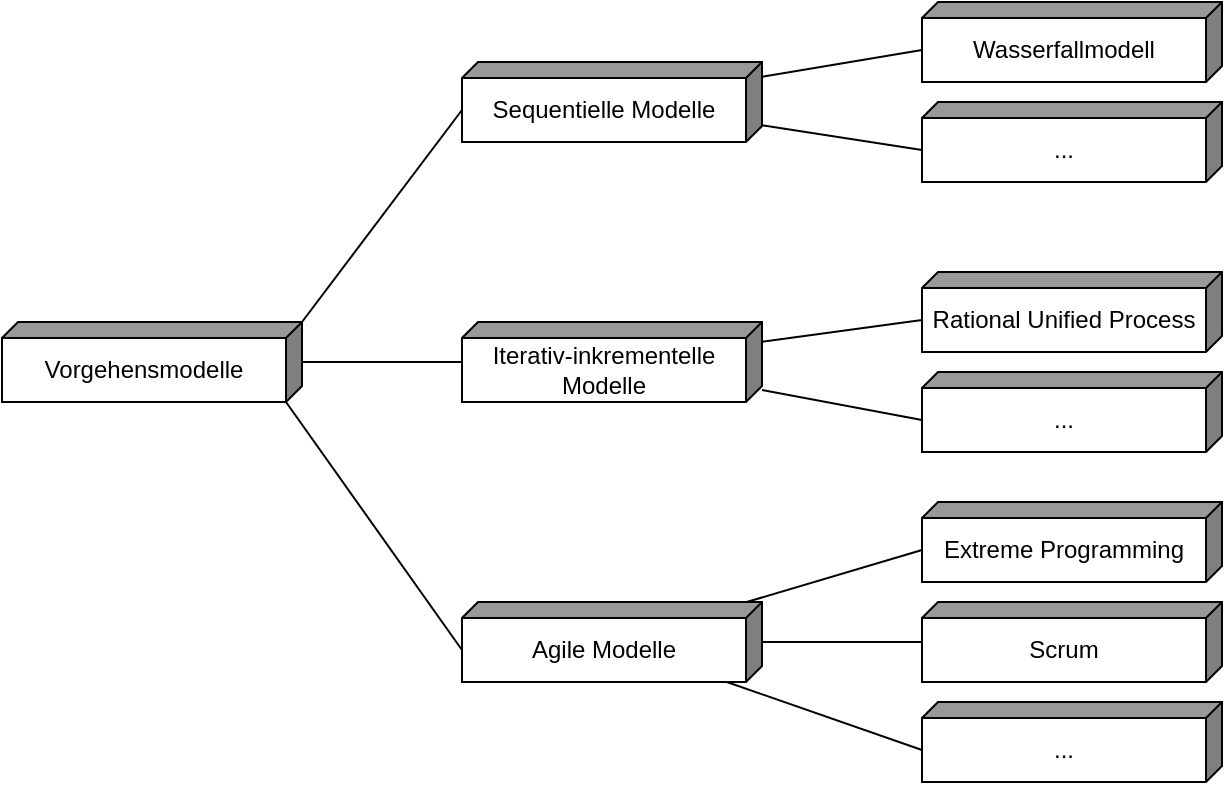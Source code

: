 <mxfile version="25.0.3">
  <diagram id="BUvfRwf0zNBMPw8hF7Nk" name="Seite-1">
    <mxGraphModel dx="2074" dy="1142" grid="1" gridSize="10" guides="1" tooltips="1" connect="1" arrows="1" fold="1" page="1" pageScale="1" pageWidth="1169" pageHeight="827" math="0" shadow="0">
      <root>
        <mxCell id="0" />
        <mxCell id="1" parent="0" />
        <mxCell id="kW_KDMngMzazlsKr2CsW-1" value="Wasserfallmodell" style="shape=cube;whiteSpace=wrap;html=1;boundedLbl=1;backgroundOutline=1;darkOpacity=0.5;darkOpacity2=0.4;size=8;rotation=0;flipV=0;direction=south;portConstraintRotation=0;fontSize=12;" parent="1" vertex="1">
          <mxGeometry x="920" y="130" width="150" height="40" as="geometry" />
        </mxCell>
        <mxCell id="kW_KDMngMzazlsKr2CsW-2" value="Rational Unified Process" style="shape=cube;whiteSpace=wrap;html=1;boundedLbl=1;backgroundOutline=1;darkOpacity=0.5;darkOpacity2=0.4;size=8;rotation=0;flipV=0;direction=south;portConstraintRotation=0;fontSize=12;" parent="1" vertex="1">
          <mxGeometry x="920" y="265" width="150" height="40" as="geometry" />
        </mxCell>
        <mxCell id="kW_KDMngMzazlsKr2CsW-4" value="..." style="shape=cube;whiteSpace=wrap;html=1;boundedLbl=1;backgroundOutline=1;darkOpacity=0.5;darkOpacity2=0.4;size=8;rotation=0;flipV=0;direction=south;portConstraintRotation=0;fontSize=12;" parent="1" vertex="1">
          <mxGeometry x="920" y="180" width="150" height="40" as="geometry" />
        </mxCell>
        <mxCell id="kW_KDMngMzazlsKr2CsW-6" value="Extreme Programming" style="shape=cube;whiteSpace=wrap;html=1;boundedLbl=1;backgroundOutline=1;darkOpacity=0.5;darkOpacity2=0.4;size=8;rotation=0;flipV=0;direction=south;portConstraintRotation=0;fontSize=12;" parent="1" vertex="1">
          <mxGeometry x="920" y="380" width="150" height="40" as="geometry" />
        </mxCell>
        <mxCell id="kW_KDMngMzazlsKr2CsW-7" value="..." style="shape=cube;whiteSpace=wrap;html=1;boundedLbl=1;backgroundOutline=1;darkOpacity=0.5;darkOpacity2=0.4;size=8;rotation=0;flipV=0;direction=south;portConstraintRotation=0;fontSize=12;" parent="1" vertex="1">
          <mxGeometry x="920" y="315" width="150" height="40" as="geometry" />
        </mxCell>
        <mxCell id="kW_KDMngMzazlsKr2CsW-8" value="Scrum" style="shape=cube;whiteSpace=wrap;html=1;boundedLbl=1;backgroundOutline=1;darkOpacity=0.5;darkOpacity2=0.4;size=8;rotation=0;flipV=0;direction=south;portConstraintRotation=0;fontSize=12;" parent="1" vertex="1">
          <mxGeometry x="920" y="430" width="150" height="40" as="geometry" />
        </mxCell>
        <mxCell id="kW_KDMngMzazlsKr2CsW-9" value="..." style="shape=cube;whiteSpace=wrap;html=1;boundedLbl=1;backgroundOutline=1;darkOpacity=0.5;darkOpacity2=0.4;size=8;rotation=0;flipV=0;direction=south;portConstraintRotation=0;fontSize=12;" parent="1" vertex="1">
          <mxGeometry x="920" y="480" width="150" height="40" as="geometry" />
        </mxCell>
        <mxCell id="kW_KDMngMzazlsKr2CsW-25" style="edgeStyle=none;rounded=0;orthogonalLoop=1;jettySize=auto;html=1;entryX=0;entryY=0;entryDx=24;entryDy=150;entryPerimeter=0;shadow=0;endArrow=none;endFill=0;fontSize=12;" parent="1" source="kW_KDMngMzazlsKr2CsW-10" target="kW_KDMngMzazlsKr2CsW-2" edge="1">
          <mxGeometry relative="1" as="geometry" />
        </mxCell>
        <mxCell id="kW_KDMngMzazlsKr2CsW-26" style="edgeStyle=none;rounded=0;orthogonalLoop=1;jettySize=auto;html=1;entryX=0;entryY=0;entryDx=24;entryDy=150;entryPerimeter=0;shadow=0;endArrow=none;endFill=0;fontSize=12;" parent="1" source="kW_KDMngMzazlsKr2CsW-10" target="kW_KDMngMzazlsKr2CsW-7" edge="1">
          <mxGeometry relative="1" as="geometry" />
        </mxCell>
        <mxCell id="kW_KDMngMzazlsKr2CsW-10" value="Iterativ-inkrementelle Modelle" style="shape=cube;whiteSpace=wrap;html=1;boundedLbl=1;backgroundOutline=1;darkOpacity=0.5;darkOpacity2=0.4;size=8;rotation=0;flipV=0;direction=south;portConstraintRotation=0;fontSize=12;" parent="1" vertex="1">
          <mxGeometry x="690" y="290" width="150" height="40" as="geometry" />
        </mxCell>
        <mxCell id="kW_KDMngMzazlsKr2CsW-21" style="edgeStyle=none;rounded=0;orthogonalLoop=1;jettySize=auto;html=1;entryX=0;entryY=0;entryDx=24;entryDy=150;entryPerimeter=0;shadow=0;endArrow=none;endFill=0;fontSize=12;" parent="1" source="kW_KDMngMzazlsKr2CsW-12" target="kW_KDMngMzazlsKr2CsW-1" edge="1">
          <mxGeometry relative="1" as="geometry" />
        </mxCell>
        <mxCell id="kW_KDMngMzazlsKr2CsW-23" style="edgeStyle=none;rounded=0;orthogonalLoop=1;jettySize=auto;html=1;entryX=0;entryY=0;entryDx=24;entryDy=150;entryPerimeter=0;shadow=0;endArrow=none;endFill=0;fontSize=12;" parent="1" source="kW_KDMngMzazlsKr2CsW-12" target="kW_KDMngMzazlsKr2CsW-4" edge="1">
          <mxGeometry relative="1" as="geometry" />
        </mxCell>
        <mxCell id="kW_KDMngMzazlsKr2CsW-12" value="Sequentielle Modelle" style="shape=cube;whiteSpace=wrap;html=1;boundedLbl=1;backgroundOutline=1;darkOpacity=0.5;darkOpacity2=0.4;size=8;rotation=0;flipV=0;direction=south;portConstraintRotation=0;fontSize=12;" parent="1" vertex="1">
          <mxGeometry x="690" y="160" width="150" height="40" as="geometry" />
        </mxCell>
        <mxCell id="kW_KDMngMzazlsKr2CsW-27" style="edgeStyle=none;rounded=0;orthogonalLoop=1;jettySize=auto;html=1;entryX=0;entryY=0;entryDx=24;entryDy=150;entryPerimeter=0;shadow=0;endArrow=none;endFill=0;fontSize=12;" parent="1" source="kW_KDMngMzazlsKr2CsW-13" target="kW_KDMngMzazlsKr2CsW-6" edge="1">
          <mxGeometry relative="1" as="geometry" />
        </mxCell>
        <mxCell id="kW_KDMngMzazlsKr2CsW-28" style="edgeStyle=none;rounded=0;orthogonalLoop=1;jettySize=auto;html=1;shadow=0;endArrow=none;endFill=0;fontSize=12;" parent="1" source="kW_KDMngMzazlsKr2CsW-13" target="kW_KDMngMzazlsKr2CsW-8" edge="1">
          <mxGeometry relative="1" as="geometry" />
        </mxCell>
        <mxCell id="kW_KDMngMzazlsKr2CsW-29" style="edgeStyle=none;rounded=0;orthogonalLoop=1;jettySize=auto;html=1;entryX=0;entryY=0;entryDx=24;entryDy=150;entryPerimeter=0;shadow=0;endArrow=none;endFill=0;fontSize=12;" parent="1" source="kW_KDMngMzazlsKr2CsW-13" target="kW_KDMngMzazlsKr2CsW-9" edge="1">
          <mxGeometry relative="1" as="geometry" />
        </mxCell>
        <mxCell id="kW_KDMngMzazlsKr2CsW-13" value="Agile Modelle" style="shape=cube;whiteSpace=wrap;html=1;boundedLbl=1;backgroundOutline=1;darkOpacity=0.5;darkOpacity2=0.4;size=8;rotation=0;flipV=0;direction=south;portConstraintRotation=0;fontSize=12;" parent="1" vertex="1">
          <mxGeometry x="690" y="430" width="150" height="40" as="geometry" />
        </mxCell>
        <mxCell id="kW_KDMngMzazlsKr2CsW-18" style="rounded=0;orthogonalLoop=1;jettySize=auto;html=1;shadow=0;endArrow=none;endFill=0;fontSize=12;" parent="1" source="kW_KDMngMzazlsKr2CsW-14" target="kW_KDMngMzazlsKr2CsW-10" edge="1">
          <mxGeometry relative="1" as="geometry">
            <mxPoint x="660" y="310" as="targetPoint" />
            <mxPoint x="650" y="350" as="sourcePoint" />
          </mxGeometry>
        </mxCell>
        <mxCell id="kW_KDMngMzazlsKr2CsW-19" style="rounded=0;orthogonalLoop=1;jettySize=auto;html=1;shadow=0;endArrow=none;endFill=0;entryX=0;entryY=0;entryDx=24;entryDy=150;entryPerimeter=0;fontSize=12;exitX=0;exitY=0;exitDx=40;exitDy=8;exitPerimeter=0;" parent="1" source="kW_KDMngMzazlsKr2CsW-14" target="kW_KDMngMzazlsKr2CsW-13" edge="1">
          <mxGeometry relative="1" as="geometry">
            <mxPoint x="510" y="370" as="targetPoint" />
          </mxGeometry>
        </mxCell>
        <mxCell id="kW_KDMngMzazlsKr2CsW-20" style="edgeStyle=none;rounded=0;orthogonalLoop=1;jettySize=auto;html=1;entryX=0;entryY=0;entryDx=24;entryDy=150;entryPerimeter=0;shadow=0;endArrow=none;endFill=0;fontSize=12;exitX=0;exitY=0;exitDx=0;exitDy=0;exitPerimeter=0;" parent="1" source="kW_KDMngMzazlsKr2CsW-14" target="kW_KDMngMzazlsKr2CsW-12" edge="1">
          <mxGeometry relative="1" as="geometry" />
        </mxCell>
        <mxCell id="kW_KDMngMzazlsKr2CsW-14" value="Vorgehensmodelle" style="shape=cube;whiteSpace=wrap;html=1;boundedLbl=1;backgroundOutline=1;darkOpacity=0.5;darkOpacity2=0.4;size=8;rotation=0;flipV=0;direction=south;portConstraintRotation=0;fontSize=12;" parent="1" vertex="1">
          <mxGeometry x="460" y="290" width="150" height="40" as="geometry" />
        </mxCell>
      </root>
    </mxGraphModel>
  </diagram>
</mxfile>
